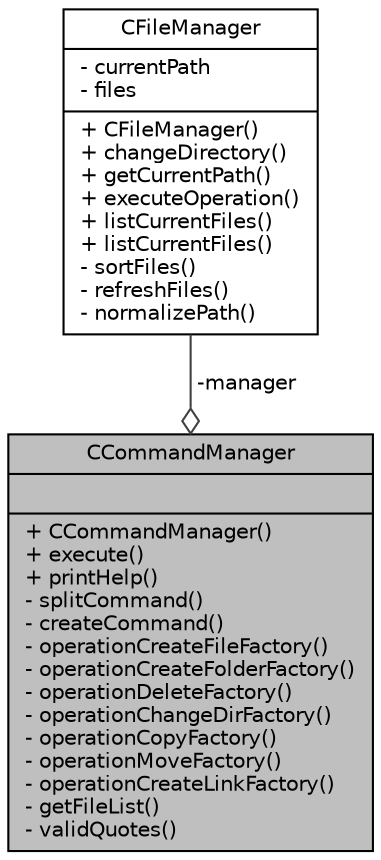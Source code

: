 digraph "CCommandManager"
{
 // LATEX_PDF_SIZE
  edge [fontname="Helvetica",fontsize="10",labelfontname="Helvetica",labelfontsize="10"];
  node [fontname="Helvetica",fontsize="10",shape=record];
  Node1 [label="{CCommandManager\n||+ CCommandManager()\l+ execute()\l+ printHelp()\l- splitCommand()\l- createCommand()\l- operationCreateFileFactory()\l- operationCreateFolderFactory()\l- operationDeleteFactory()\l- operationChangeDirFactory()\l- operationCopyFactory()\l- operationMoveFactory()\l- operationCreateLinkFactory()\l- getFileList()\l- validQuotes()\l}",height=0.2,width=0.4,color="black", fillcolor="grey75", style="filled", fontcolor="black",tooltip="Class to handle command inputs and transform them to operation objects."];
  Node2 -> Node1 [color="grey25",fontsize="10",style="solid",label=" -manager" ,arrowhead="odiamond",fontname="Helvetica"];
  Node2 [label="{CFileManager\n|- currentPath\l- files\l|+ CFileManager()\l+ changeDirectory()\l+ getCurrentPath()\l+ executeOperation()\l+ listCurrentFiles()\l+ listCurrentFiles()\l- sortFiles()\l- refreshFiles()\l- normalizePath()\l}",height=0.2,width=0.4,color="black", fillcolor="white", style="filled",URL="$classCFileManager.html",tooltip="Class to handle file manager operations (eg. hold current path, execute operations)"];
}
